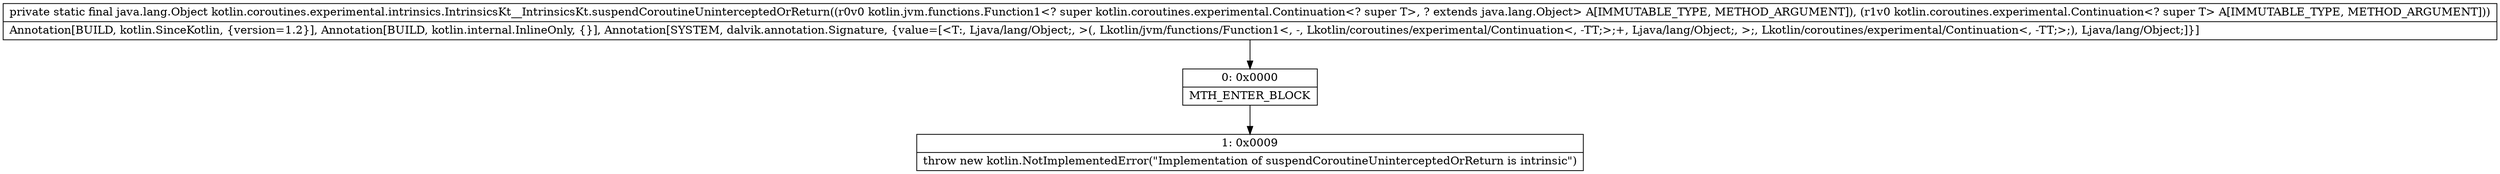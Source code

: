 digraph "CFG forkotlin.coroutines.experimental.intrinsics.IntrinsicsKt__IntrinsicsKt.suspendCoroutineUninterceptedOrReturn(Lkotlin\/jvm\/functions\/Function1;Lkotlin\/coroutines\/experimental\/Continuation;)Ljava\/lang\/Object;" {
Node_0 [shape=record,label="{0\:\ 0x0000|MTH_ENTER_BLOCK\l}"];
Node_1 [shape=record,label="{1\:\ 0x0009|throw new kotlin.NotImplementedError(\"Implementation of suspendCoroutineUninterceptedOrReturn is intrinsic\")\l}"];
MethodNode[shape=record,label="{private static final java.lang.Object kotlin.coroutines.experimental.intrinsics.IntrinsicsKt__IntrinsicsKt.suspendCoroutineUninterceptedOrReturn((r0v0 kotlin.jvm.functions.Function1\<? super kotlin.coroutines.experimental.Continuation\<? super T\>, ? extends java.lang.Object\> A[IMMUTABLE_TYPE, METHOD_ARGUMENT]), (r1v0 kotlin.coroutines.experimental.Continuation\<? super T\> A[IMMUTABLE_TYPE, METHOD_ARGUMENT]))  | Annotation[BUILD, kotlin.SinceKotlin, \{version=1.2\}], Annotation[BUILD, kotlin.internal.InlineOnly, \{\}], Annotation[SYSTEM, dalvik.annotation.Signature, \{value=[\<T:, Ljava\/lang\/Object;, \>(, Lkotlin\/jvm\/functions\/Function1\<, \-, Lkotlin\/coroutines\/experimental\/Continuation\<, \-TT;\>;+, Ljava\/lang\/Object;, \>;, Lkotlin\/coroutines\/experimental\/Continuation\<, \-TT;\>;), Ljava\/lang\/Object;]\}]\l}"];
MethodNode -> Node_0;
Node_0 -> Node_1;
}

